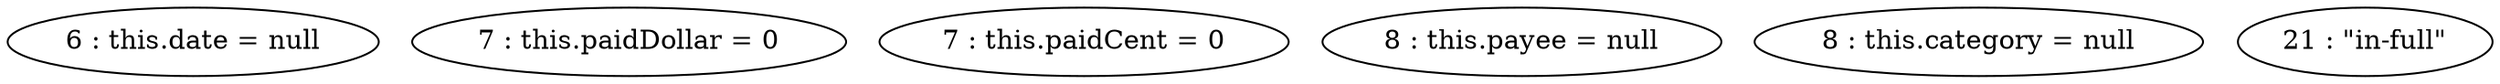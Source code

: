 digraph G {
"6 : this.date = null"
"7 : this.paidDollar = 0"
"7 : this.paidCent = 0"
"8 : this.payee = null"
"8 : this.category = null"
"21 : \"in-full\""
}
